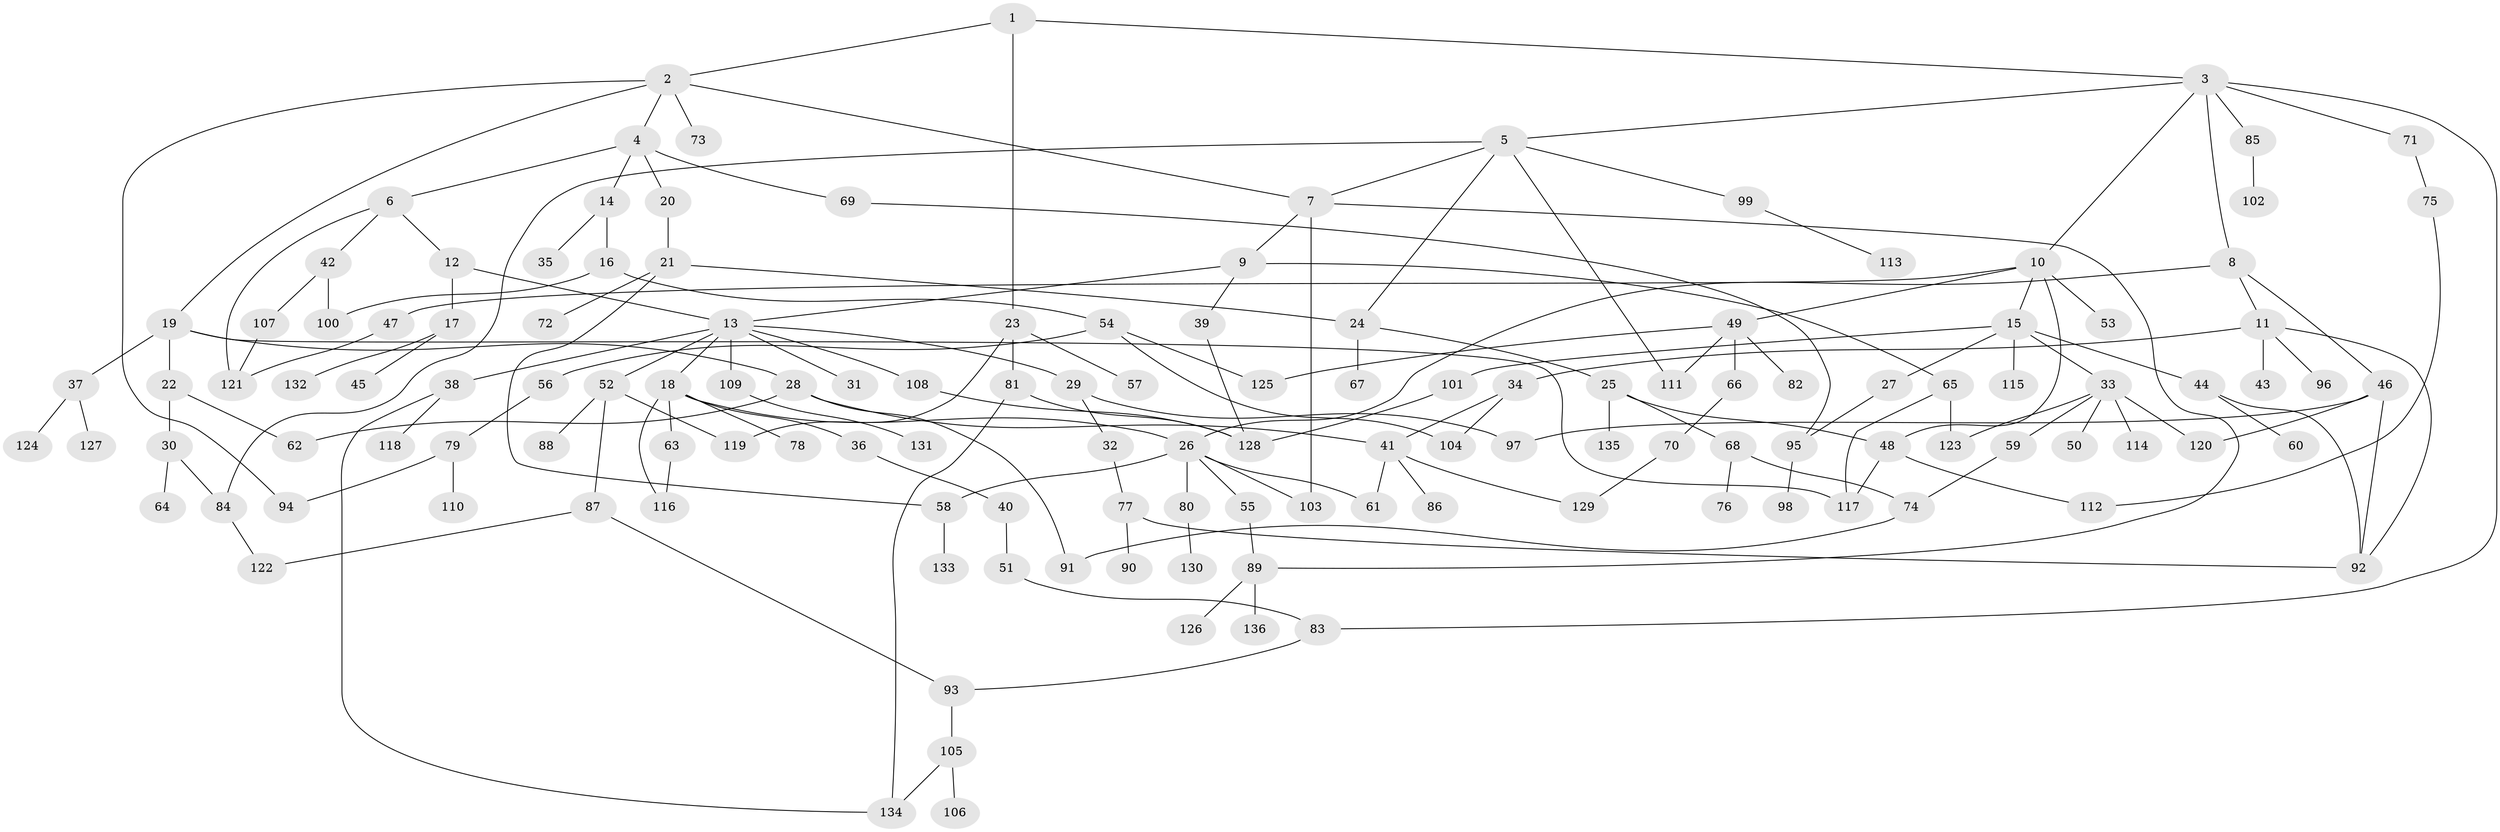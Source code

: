 // coarse degree distribution, {5: 0.08247422680412371, 9: 0.030927835051546393, 11: 0.010309278350515464, 4: 0.13402061855670103, 2: 0.26804123711340205, 7: 0.010309278350515464, 3: 0.14432989690721648, 8: 0.010309278350515464, 1: 0.29896907216494845, 6: 0.010309278350515464}
// Generated by graph-tools (version 1.1) at 2025/41/03/06/25 10:41:27]
// undirected, 136 vertices, 177 edges
graph export_dot {
graph [start="1"]
  node [color=gray90,style=filled];
  1;
  2;
  3;
  4;
  5;
  6;
  7;
  8;
  9;
  10;
  11;
  12;
  13;
  14;
  15;
  16;
  17;
  18;
  19;
  20;
  21;
  22;
  23;
  24;
  25;
  26;
  27;
  28;
  29;
  30;
  31;
  32;
  33;
  34;
  35;
  36;
  37;
  38;
  39;
  40;
  41;
  42;
  43;
  44;
  45;
  46;
  47;
  48;
  49;
  50;
  51;
  52;
  53;
  54;
  55;
  56;
  57;
  58;
  59;
  60;
  61;
  62;
  63;
  64;
  65;
  66;
  67;
  68;
  69;
  70;
  71;
  72;
  73;
  74;
  75;
  76;
  77;
  78;
  79;
  80;
  81;
  82;
  83;
  84;
  85;
  86;
  87;
  88;
  89;
  90;
  91;
  92;
  93;
  94;
  95;
  96;
  97;
  98;
  99;
  100;
  101;
  102;
  103;
  104;
  105;
  106;
  107;
  108;
  109;
  110;
  111;
  112;
  113;
  114;
  115;
  116;
  117;
  118;
  119;
  120;
  121;
  122;
  123;
  124;
  125;
  126;
  127;
  128;
  129;
  130;
  131;
  132;
  133;
  134;
  135;
  136;
  1 -- 2;
  1 -- 3;
  1 -- 23;
  2 -- 4;
  2 -- 7;
  2 -- 19;
  2 -- 73;
  2 -- 94;
  3 -- 5;
  3 -- 8;
  3 -- 10;
  3 -- 71;
  3 -- 85;
  3 -- 83;
  4 -- 6;
  4 -- 14;
  4 -- 20;
  4 -- 69;
  5 -- 24;
  5 -- 84;
  5 -- 99;
  5 -- 111;
  5 -- 7;
  6 -- 12;
  6 -- 42;
  6 -- 121;
  7 -- 9;
  7 -- 103;
  7 -- 89;
  8 -- 11;
  8 -- 26;
  8 -- 46;
  9 -- 13;
  9 -- 39;
  9 -- 65;
  10 -- 15;
  10 -- 47;
  10 -- 49;
  10 -- 53;
  10 -- 48;
  11 -- 34;
  11 -- 43;
  11 -- 96;
  11 -- 92;
  12 -- 17;
  12 -- 13;
  13 -- 18;
  13 -- 29;
  13 -- 31;
  13 -- 38;
  13 -- 52;
  13 -- 108;
  13 -- 109;
  14 -- 16;
  14 -- 35;
  15 -- 27;
  15 -- 33;
  15 -- 44;
  15 -- 101;
  15 -- 115;
  16 -- 54;
  16 -- 100;
  17 -- 45;
  17 -- 132;
  18 -- 36;
  18 -- 63;
  18 -- 78;
  18 -- 116;
  18 -- 26;
  19 -- 22;
  19 -- 28;
  19 -- 37;
  19 -- 117;
  20 -- 21;
  21 -- 72;
  21 -- 58;
  21 -- 24;
  22 -- 30;
  22 -- 62;
  23 -- 57;
  23 -- 81;
  23 -- 119;
  24 -- 25;
  24 -- 67;
  25 -- 48;
  25 -- 68;
  25 -- 135;
  26 -- 55;
  26 -- 58;
  26 -- 61;
  26 -- 80;
  26 -- 103;
  27 -- 95;
  28 -- 91;
  28 -- 41;
  28 -- 62;
  29 -- 32;
  29 -- 97;
  30 -- 64;
  30 -- 84;
  32 -- 77;
  33 -- 50;
  33 -- 59;
  33 -- 114;
  33 -- 123;
  33 -- 120;
  34 -- 41;
  34 -- 104;
  36 -- 40;
  37 -- 124;
  37 -- 127;
  38 -- 118;
  38 -- 134;
  39 -- 128;
  40 -- 51;
  41 -- 86;
  41 -- 129;
  41 -- 61;
  42 -- 107;
  42 -- 100;
  44 -- 60;
  44 -- 92;
  46 -- 92;
  46 -- 120;
  46 -- 97;
  47 -- 121;
  48 -- 112;
  48 -- 117;
  49 -- 66;
  49 -- 82;
  49 -- 111;
  49 -- 125;
  51 -- 83;
  52 -- 87;
  52 -- 88;
  52 -- 119;
  54 -- 56;
  54 -- 104;
  54 -- 125;
  55 -- 89;
  56 -- 79;
  58 -- 133;
  59 -- 74;
  63 -- 116;
  65 -- 123;
  65 -- 117;
  66 -- 70;
  68 -- 74;
  68 -- 76;
  69 -- 95;
  70 -- 129;
  71 -- 75;
  74 -- 91;
  75 -- 112;
  77 -- 90;
  77 -- 92;
  79 -- 94;
  79 -- 110;
  80 -- 130;
  81 -- 134;
  81 -- 128;
  83 -- 93;
  84 -- 122;
  85 -- 102;
  87 -- 93;
  87 -- 122;
  89 -- 126;
  89 -- 136;
  93 -- 105;
  95 -- 98;
  99 -- 113;
  101 -- 128;
  105 -- 106;
  105 -- 134;
  107 -- 121;
  108 -- 128;
  109 -- 131;
}
